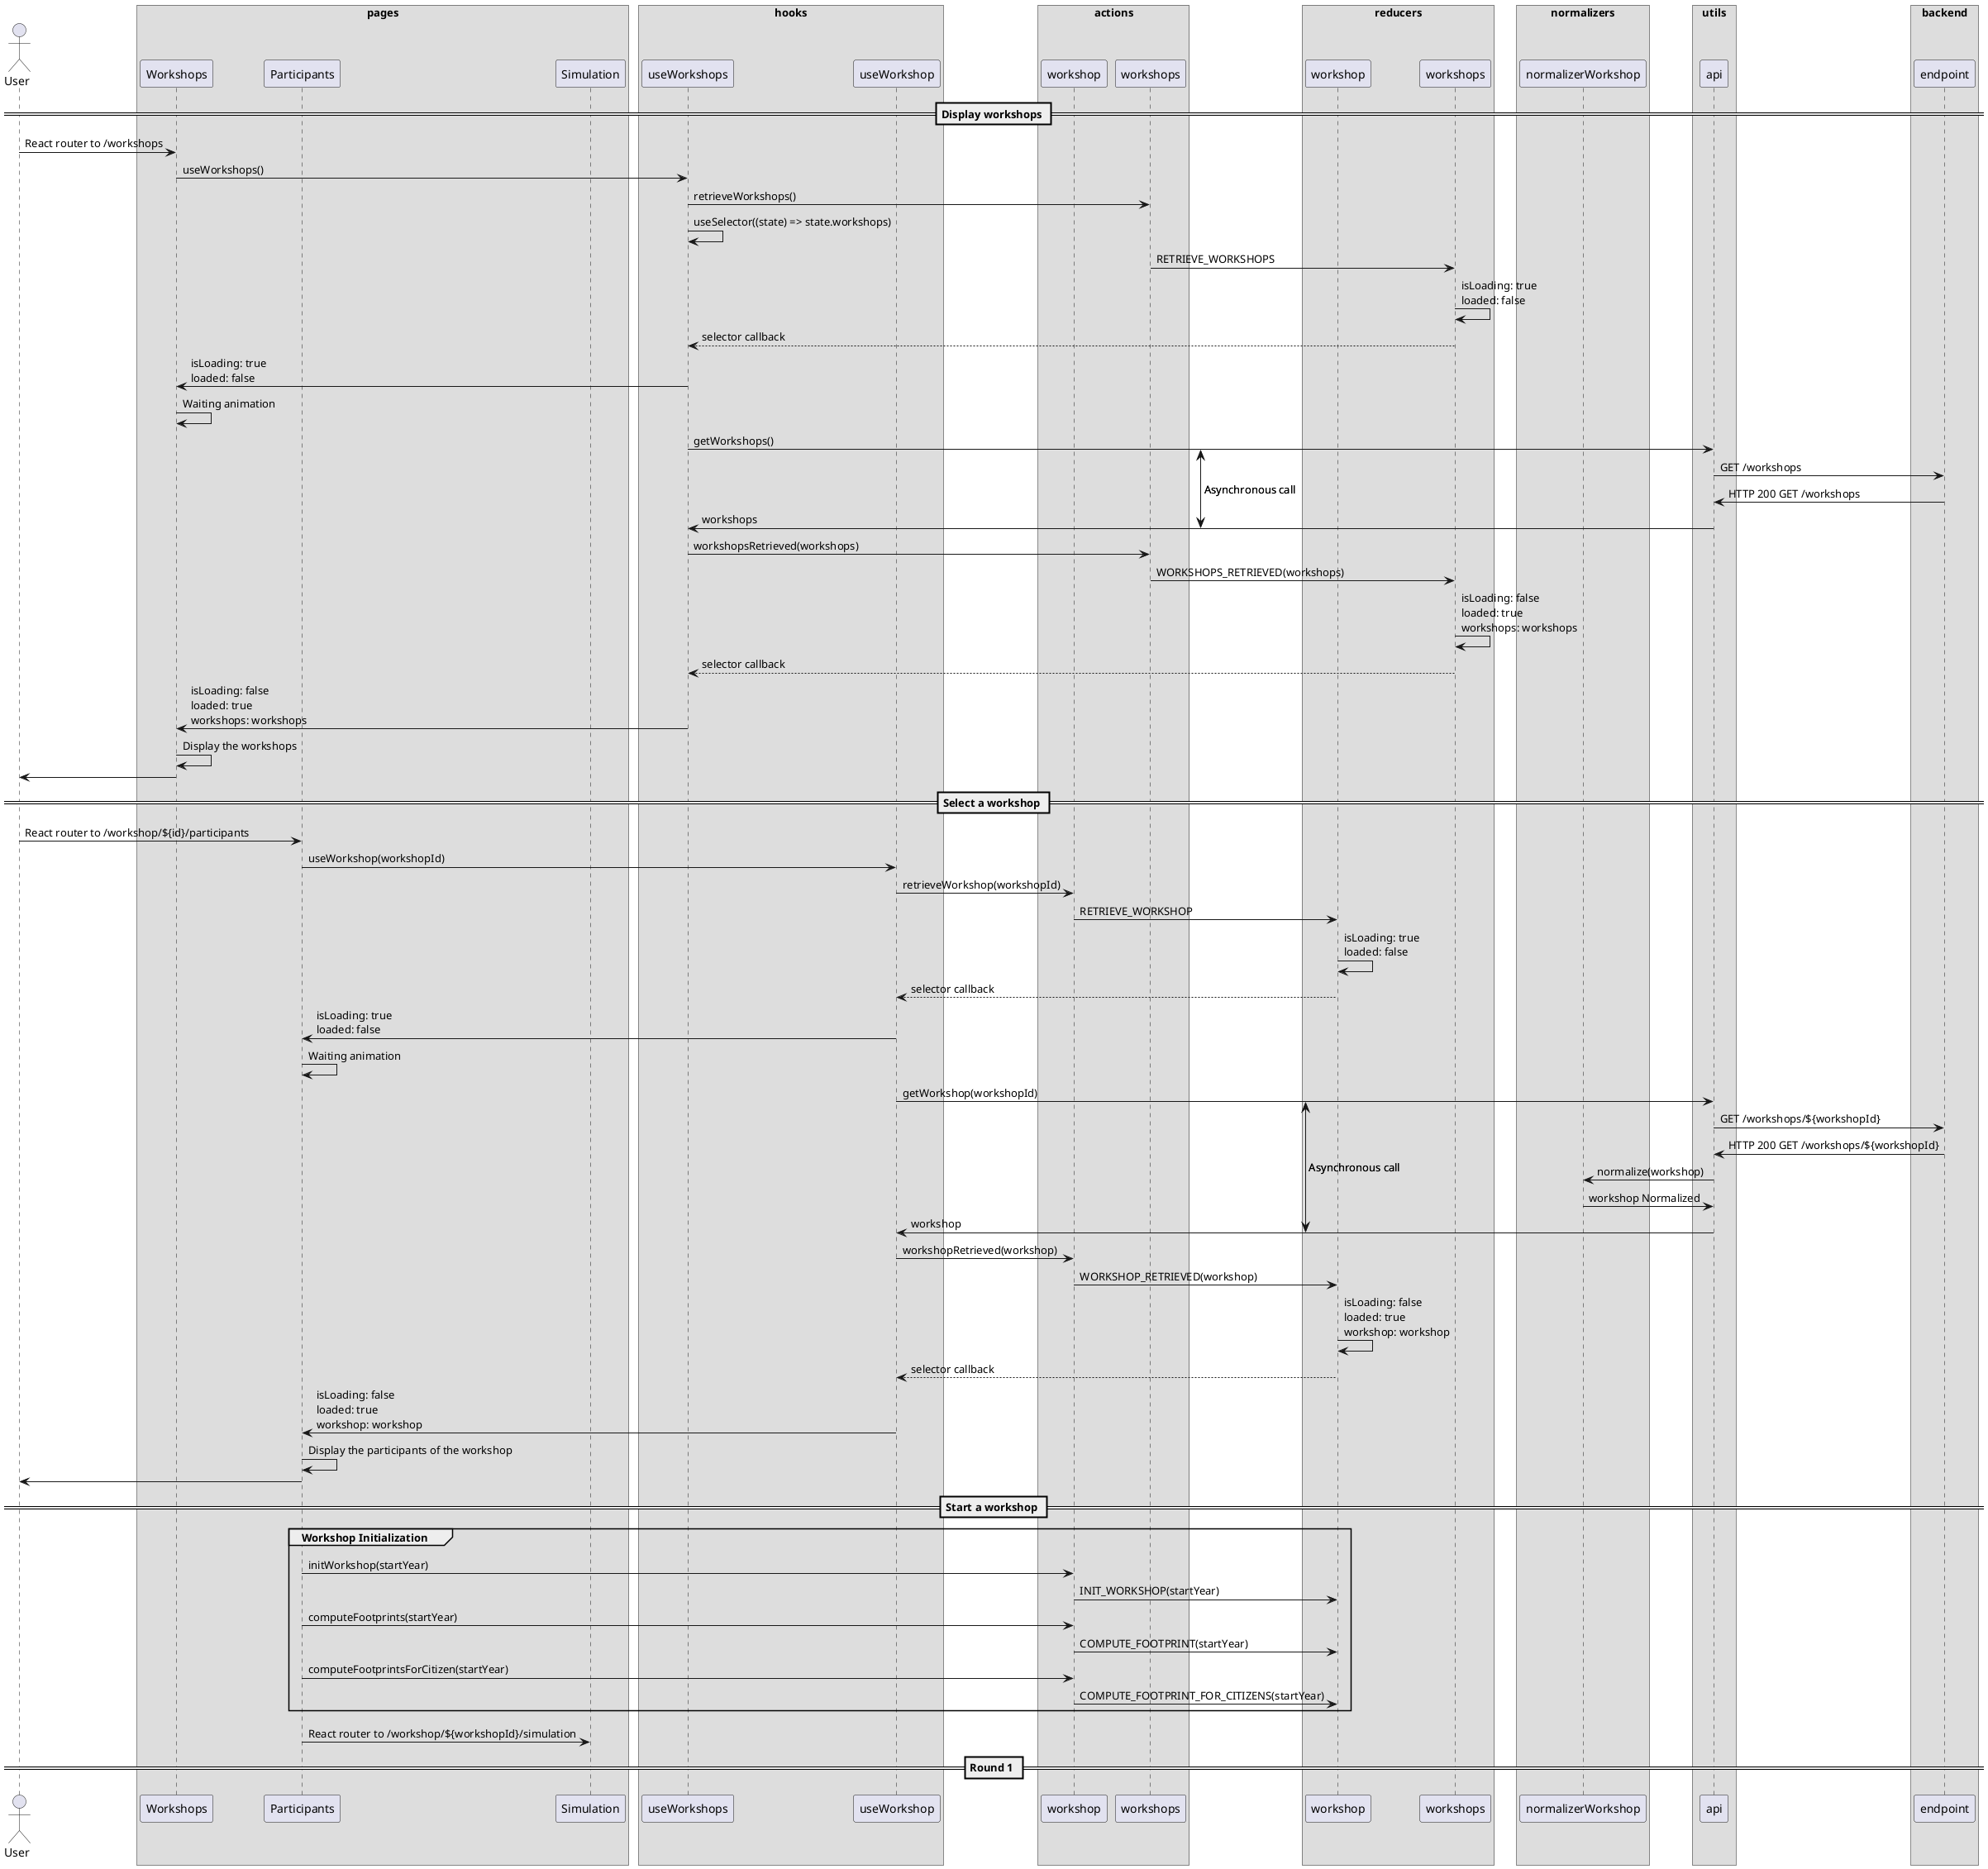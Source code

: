 @startuml workshop
!pragma teoz true
actor User
box pages
participant Workshops
participant Participants
participant Simulation
end box
box hooks
participant useWorkshops
participant useWorkshop
end box
box actions
participant workshop as actionsWorkshop
participant workshops as actionsWorkshops
end box
box reducers
participant workshop as reducersWorkshop
participant workshops as reducersWorkshops
end box
box normalizers
participant normalizerWorkshop
end box
box utils
participant api
end box
box backend
participant endpoint
end box
== Display workshops ==
User -> Workshops: React router to /workshops
Workshops -> useWorkshops: useWorkshops()
useWorkshops -> actionsWorkshops: retrieveWorkshops()
useWorkshops -> useWorkshops: useSelector((state) => state.workshops)
actionsWorkshops -> reducersWorkshops: RETRIEVE_WORKSHOPS
reducersWorkshops -> reducersWorkshops: isLoading: true\nloaded: false
reducersWorkshops --> useWorkshops: selector callback
useWorkshops -> Workshops: isLoading: true\nloaded: false
Workshops -> Workshops: Waiting animation
{startGetWorkshops} useWorkshops -> api : getWorkshops()
api -> endpoint : GET /workshops
endpoint -> api : HTTP 200 GET /workshops
{endGetWorkshops} api -> useWorkshops : workshops
{startGetWorkshops} <-> {endGetWorkshops} : Asynchronous call
useWorkshops -> actionsWorkshops: workshopsRetrieved(workshops)
actionsWorkshops -> reducersWorkshops: WORKSHOPS_RETRIEVED(workshops)
reducersWorkshops -> reducersWorkshops: isLoading: false\nloaded: true\nworkshops: workshops
reducersWorkshops --> useWorkshops: selector callback
useWorkshops -> Workshops: isLoading: false\nloaded: true\nworkshops: workshops
Workshops -> Workshops: Display the workshops
Workshops -> User
== Select a workshop ==
User -> Participants : React router to /workshop/${id}/participants
Participants -> useWorkshop: useWorkshop(workshopId)
useWorkshop -> actionsWorkshop: retrieveWorkshop(workshopId)
actionsWorkshop -> reducersWorkshop: RETRIEVE_WORKSHOP
reducersWorkshop -> reducersWorkshop: isLoading: true\nloaded: false
reducersWorkshop --> useWorkshop: selector callback
useWorkshop -> Participants: isLoading: true\nloaded: false
Participants -> Participants: Waiting animation
{startGetWorkshop} useWorkshop -> api : getWorkshop(workshopId)
api -> endpoint : GET /workshops/${workshopId}
endpoint -> api : HTTP 200 GET /workshops/${workshopId}
api -> normalizerWorkshop: normalize(workshop)
normalizerWorkshop -> api : workshop Normalized
{endGetWorkshop} api -> useWorkshop : workshop
{startGetWorkshop} <-> {endGetWorkshop} : Asynchronous call
useWorkshop -> actionsWorkshop: workshopRetrieved(workshop)
actionsWorkshop -> reducersWorkshop: WORKSHOP_RETRIEVED(workshop)
reducersWorkshop -> reducersWorkshop: isLoading: false\nloaded: true\nworkshop: workshop
reducersWorkshop --> useWorkshop: selector callback
useWorkshop -> Participants: isLoading: false\nloaded: true\nworkshop: workshop
Participants -> Participants: Display the participants of the workshop
Participants -> User
== Start a workshop ==
group Workshop Initialization
Participants -> actionsWorkshop: initWorkshop(startYear)
actionsWorkshop -> reducersWorkshop: INIT_WORKSHOP(startYear)
Participants -> actionsWorkshop: computeFootprints(startYear)
actionsWorkshop -> reducersWorkshop: COMPUTE_FOOTPRINT(startYear)
Participants -> actionsWorkshop: computeFootprintsForCitizen(startYear)
actionsWorkshop -> reducersWorkshop: COMPUTE_FOOTPRINT_FOR_CITIZENS(startYear)
end
Participants -> Simulation: React router to /workshop/${workshopId}/simulation

== Round 1 ==

@enduml